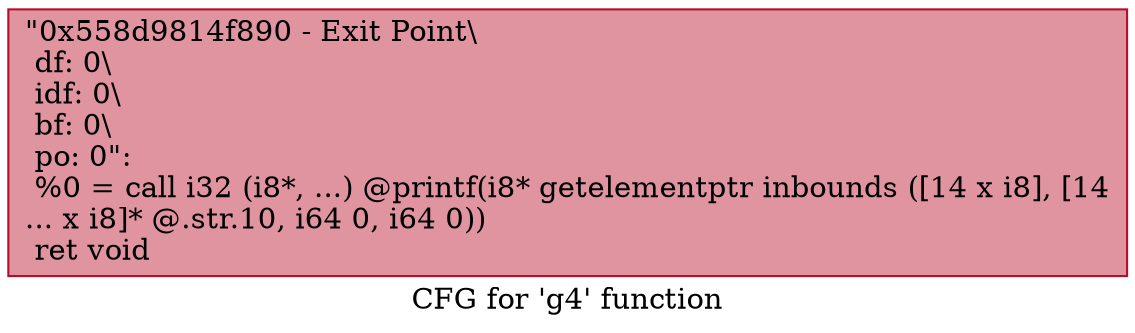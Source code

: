 digraph "CFG for 'g4' function" {
	label="CFG for 'g4' function";

	Node0x558d9814f890 [shape=record,color="#b70d28ff", style=filled, fillcolor="#b70d2870",label="{\"0x558d9814f890 - Exit Point\\\l df: 0\\\l idf: 0\\\l bf: 0\\\l po: 0\":\l  %0 = call i32 (i8*, ...) @printf(i8* getelementptr inbounds ([14 x i8], [14\l... x i8]* @.str.10, i64 0, i64 0))\l  ret void\l}"];
}
